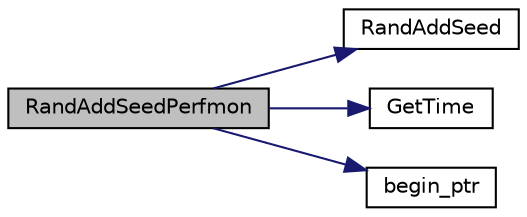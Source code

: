 digraph "RandAddSeedPerfmon"
{
  edge [fontname="Helvetica",fontsize="10",labelfontname="Helvetica",labelfontsize="10"];
  node [fontname="Helvetica",fontsize="10",shape=record];
  rankdir="LR";
  Node195 [label="RandAddSeedPerfmon",height=0.2,width=0.4,color="black", fillcolor="grey75", style="filled", fontcolor="black"];
  Node195 -> Node196 [color="midnightblue",fontsize="10",style="solid",fontname="Helvetica"];
  Node196 [label="RandAddSeed",height=0.2,width=0.4,color="black", fillcolor="white", style="filled",URL="$random_8cpp.html#ab699fbdf803610a4e2060fd87787f7e0",tooltip="Seed OpenSSL PRNG with additional entropy data. "];
  Node195 -> Node197 [color="midnightblue",fontsize="10",style="solid",fontname="Helvetica"];
  Node197 [label="GetTime",height=0.2,width=0.4,color="black", fillcolor="white", style="filled",URL="$utiltime_8cpp.html#a46fac5fba8ba905b5f9acb364f5d8c6f",tooltip="For unit testing. "];
  Node195 -> Node198 [color="midnightblue",fontsize="10",style="solid",fontname="Helvetica"];
  Node198 [label="begin_ptr",height=0.2,width=0.4,color="black", fillcolor="white", style="filled",URL="$serialize_8h.html#a19966d167c527d2be493ac9aba27c249",tooltip="Get begin pointer of vector (non-const version). "];
}

